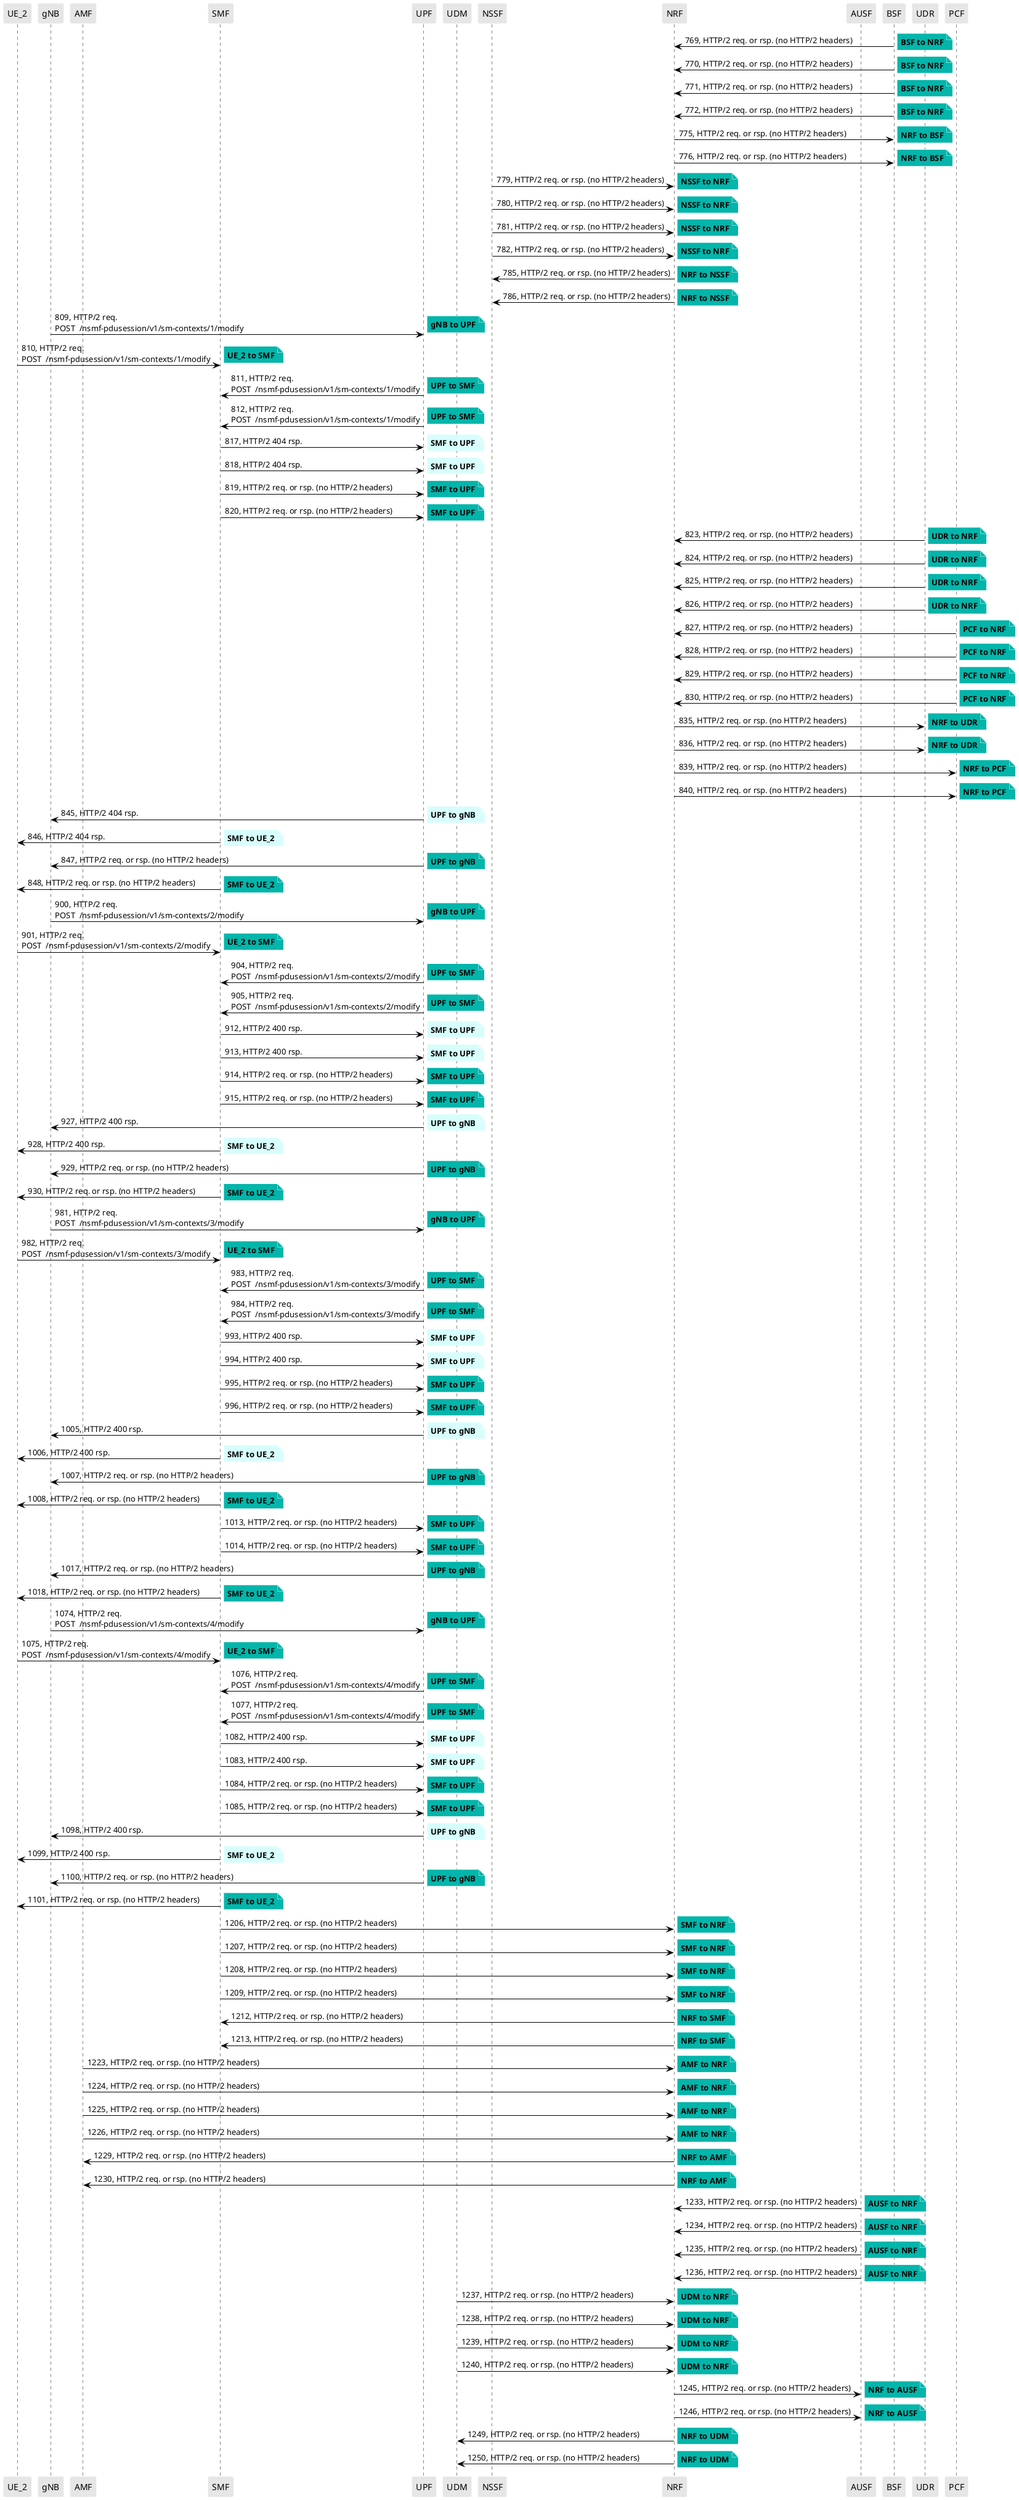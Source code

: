 @startuml
skinparam shadowing false
skinparam NoteBorderColor white
skinparam sequence {
    ArrowColor black
    LifeLineBorderColor black
    LifeLineBackgroundColor black
    ParticipantBorderColor white
    ParticipantBackgroundColor #e6e6e6
}
participant "UE_2"
participant "gNB"
participant "AMF"
participant "SMF"
participant "UPF"
participant "UDM"
participant "NSSF"
participant "NRF"
participant "AUSF"
participant "BSF"
participant "UDR"
participant "PCF"

"BSF" -> "NRF": 769, HTTP/2 req. or rsp. (no HTTP/2 headers)

note right #03B5AA
**BSF to NRF**
end note

"BSF" -> "NRF": 770, HTTP/2 req. or rsp. (no HTTP/2 headers)

note right #03B5AA
**BSF to NRF**
end note

"BSF" -> "NRF": 771, HTTP/2 req. or rsp. (no HTTP/2 headers)

note right #03B5AA
**BSF to NRF**
end note

"BSF" -> "NRF": 772, HTTP/2 req. or rsp. (no HTTP/2 headers)

note right #03B5AA
**BSF to NRF**
end note

"NRF" -> "BSF": 775, HTTP/2 req. or rsp. (no HTTP/2 headers)

note right #03B5AA
**NRF to BSF**
end note

"NRF" -> "BSF": 776, HTTP/2 req. or rsp. (no HTTP/2 headers)

note right #03B5AA
**NRF to BSF**
end note

"NSSF" -> "NRF": 779, HTTP/2 req. or rsp. (no HTTP/2 headers)

note right #03B5AA
**NSSF to NRF**
end note

"NSSF" -> "NRF": 780, HTTP/2 req. or rsp. (no HTTP/2 headers)

note right #03B5AA
**NSSF to NRF**
end note

"NSSF" -> "NRF": 781, HTTP/2 req. or rsp. (no HTTP/2 headers)

note right #03B5AA
**NSSF to NRF**
end note

"NSSF" -> "NRF": 782, HTTP/2 req. or rsp. (no HTTP/2 headers)

note right #03B5AA
**NSSF to NRF**
end note

"NRF" -> "NSSF": 785, HTTP/2 req. or rsp. (no HTTP/2 headers)

note right #03B5AA
**NRF to NSSF**
end note

"NRF" -> "NSSF": 786, HTTP/2 req. or rsp. (no HTTP/2 headers)

note right #03B5AA
**NRF to NSSF**
end note

"gNB" -> "UPF": 809, HTTP/2 req.\nPOST  /nsmf-pdusession/v1/sm-contexts/1/modify

note right #03B5AA
**gNB to UPF**
end note

"UE_2" -> "SMF": 810, HTTP/2 req.\nPOST  /nsmf-pdusession/v1/sm-contexts/1/modify

note right #03B5AA
**UE_2 to SMF**
end note

"UPF" -> "SMF": 811, HTTP/2 req.\nPOST  /nsmf-pdusession/v1/sm-contexts/1/modify

note right #03B5AA
**UPF to SMF**
end note

"UPF" -> "SMF": 812, HTTP/2 req.\nPOST  /nsmf-pdusession/v1/sm-contexts/1/modify

note right #03B5AA
**UPF to SMF**
end note

"SMF" -> "UPF": 817, HTTP/2 404 rsp.

note right #D7FEFC
**SMF to UPF**
end note

"SMF" -> "UPF": 818, HTTP/2 404 rsp.

note right #D7FEFC
**SMF to UPF**
end note

"SMF" -> "UPF": 819, HTTP/2 req. or rsp. (no HTTP/2 headers)

note right #03B5AA
**SMF to UPF**
end note

"SMF" -> "UPF": 820, HTTP/2 req. or rsp. (no HTTP/2 headers)

note right #03B5AA
**SMF to UPF**
end note

"UDR" -> "NRF": 823, HTTP/2 req. or rsp. (no HTTP/2 headers)

note right #03B5AA
**UDR to NRF**
end note

"UDR" -> "NRF": 824, HTTP/2 req. or rsp. (no HTTP/2 headers)

note right #03B5AA
**UDR to NRF**
end note

"UDR" -> "NRF": 825, HTTP/2 req. or rsp. (no HTTP/2 headers)

note right #03B5AA
**UDR to NRF**
end note

"UDR" -> "NRF": 826, HTTP/2 req. or rsp. (no HTTP/2 headers)

note right #03B5AA
**UDR to NRF**
end note

"PCF" -> "NRF": 827, HTTP/2 req. or rsp. (no HTTP/2 headers)

note right #03B5AA
**PCF to NRF**
end note

"PCF" -> "NRF": 828, HTTP/2 req. or rsp. (no HTTP/2 headers)

note right #03B5AA
**PCF to NRF**
end note

"PCF" -> "NRF": 829, HTTP/2 req. or rsp. (no HTTP/2 headers)

note right #03B5AA
**PCF to NRF**
end note

"PCF" -> "NRF": 830, HTTP/2 req. or rsp. (no HTTP/2 headers)

note right #03B5AA
**PCF to NRF**
end note

"NRF" -> "UDR": 835, HTTP/2 req. or rsp. (no HTTP/2 headers)

note right #03B5AA
**NRF to UDR**
end note

"NRF" -> "UDR": 836, HTTP/2 req. or rsp. (no HTTP/2 headers)

note right #03B5AA
**NRF to UDR**
end note

"NRF" -> "PCF": 839, HTTP/2 req. or rsp. (no HTTP/2 headers)

note right #03B5AA
**NRF to PCF**
end note

"NRF" -> "PCF": 840, HTTP/2 req. or rsp. (no HTTP/2 headers)

note right #03B5AA
**NRF to PCF**
end note

"UPF" -> "gNB": 845, HTTP/2 404 rsp.

note right #D7FEFC
**UPF to gNB**
end note

"SMF" -> "UE_2": 846, HTTP/2 404 rsp.

note right #D7FEFC
**SMF to UE_2**
end note

"UPF" -> "gNB": 847, HTTP/2 req. or rsp. (no HTTP/2 headers)

note right #03B5AA
**UPF to gNB**
end note

"SMF" -> "UE_2": 848, HTTP/2 req. or rsp. (no HTTP/2 headers)

note right #03B5AA
**SMF to UE_2**
end note

"gNB" -> "UPF": 900, HTTP/2 req.\nPOST  /nsmf-pdusession/v1/sm-contexts/2/modify

note right #03B5AA
**gNB to UPF**
end note

"UE_2" -> "SMF": 901, HTTP/2 req.\nPOST  /nsmf-pdusession/v1/sm-contexts/2/modify

note right #03B5AA
**UE_2 to SMF**
end note

"UPF" -> "SMF": 904, HTTP/2 req.\nPOST  /nsmf-pdusession/v1/sm-contexts/2/modify

note right #03B5AA
**UPF to SMF**
end note

"UPF" -> "SMF": 905, HTTP/2 req.\nPOST  /nsmf-pdusession/v1/sm-contexts/2/modify

note right #03B5AA
**UPF to SMF**
end note

"SMF" -> "UPF": 912, HTTP/2 400 rsp.

note right #D7FEFC
**SMF to UPF**
end note

"SMF" -> "UPF": 913, HTTP/2 400 rsp.

note right #D7FEFC
**SMF to UPF**
end note

"SMF" -> "UPF": 914, HTTP/2 req. or rsp. (no HTTP/2 headers)

note right #03B5AA
**SMF to UPF**
end note

"SMF" -> "UPF": 915, HTTP/2 req. or rsp. (no HTTP/2 headers)

note right #03B5AA
**SMF to UPF**
end note

"UPF" -> "gNB": 927, HTTP/2 400 rsp.

note right #D7FEFC
**UPF to gNB**
end note

"SMF" -> "UE_2": 928, HTTP/2 400 rsp.

note right #D7FEFC
**SMF to UE_2**
end note

"UPF" -> "gNB": 929, HTTP/2 req. or rsp. (no HTTP/2 headers)

note right #03B5AA
**UPF to gNB**
end note

"SMF" -> "UE_2": 930, HTTP/2 req. or rsp. (no HTTP/2 headers)

note right #03B5AA
**SMF to UE_2**
end note

"gNB" -> "UPF": 981, HTTP/2 req.\nPOST  /nsmf-pdusession/v1/sm-contexts/3/modify

note right #03B5AA
**gNB to UPF**
end note

"UE_2" -> "SMF": 982, HTTP/2 req.\nPOST  /nsmf-pdusession/v1/sm-contexts/3/modify

note right #03B5AA
**UE_2 to SMF**
end note

"UPF" -> "SMF": 983, HTTP/2 req.\nPOST  /nsmf-pdusession/v1/sm-contexts/3/modify

note right #03B5AA
**UPF to SMF**
end note

"UPF" -> "SMF": 984, HTTP/2 req.\nPOST  /nsmf-pdusession/v1/sm-contexts/3/modify

note right #03B5AA
**UPF to SMF**
end note

"SMF" -> "UPF": 993, HTTP/2 400 rsp.

note right #D7FEFC
**SMF to UPF**
end note

"SMF" -> "UPF": 994, HTTP/2 400 rsp.

note right #D7FEFC
**SMF to UPF**
end note

"SMF" -> "UPF": 995, HTTP/2 req. or rsp. (no HTTP/2 headers)

note right #03B5AA
**SMF to UPF**
end note

"SMF" -> "UPF": 996, HTTP/2 req. or rsp. (no HTTP/2 headers)

note right #03B5AA
**SMF to UPF**
end note

"UPF" -> "gNB": 1005, HTTP/2 400 rsp.

note right #D7FEFC
**UPF to gNB**
end note

"SMF" -> "UE_2": 1006, HTTP/2 400 rsp.

note right #D7FEFC
**SMF to UE_2**
end note

"UPF" -> "gNB": 1007, HTTP/2 req. or rsp. (no HTTP/2 headers)

note right #03B5AA
**UPF to gNB**
end note

"SMF" -> "UE_2": 1008, HTTP/2 req. or rsp. (no HTTP/2 headers)

note right #03B5AA
**SMF to UE_2**
end note

"SMF" -> "UPF": 1013, HTTP/2 req. or rsp. (no HTTP/2 headers)

note right #03B5AA
**SMF to UPF**
end note

"SMF" -> "UPF": 1014, HTTP/2 req. or rsp. (no HTTP/2 headers)

note right #03B5AA
**SMF to UPF**
end note

"UPF" -> "gNB": 1017, HTTP/2 req. or rsp. (no HTTP/2 headers)

note right #03B5AA
**UPF to gNB**
end note

"SMF" -> "UE_2": 1018, HTTP/2 req. or rsp. (no HTTP/2 headers)

note right #03B5AA
**SMF to UE_2**
end note

"gNB" -> "UPF": 1074, HTTP/2 req.\nPOST  /nsmf-pdusession/v1/sm-contexts/4/modify

note right #03B5AA
**gNB to UPF**
end note

"UE_2" -> "SMF": 1075, HTTP/2 req.\nPOST  /nsmf-pdusession/v1/sm-contexts/4/modify

note right #03B5AA
**UE_2 to SMF**
end note

"UPF" -> "SMF": 1076, HTTP/2 req.\nPOST  /nsmf-pdusession/v1/sm-contexts/4/modify

note right #03B5AA
**UPF to SMF**
end note

"UPF" -> "SMF": 1077, HTTP/2 req.\nPOST  /nsmf-pdusession/v1/sm-contexts/4/modify

note right #03B5AA
**UPF to SMF**
end note

"SMF" -> "UPF": 1082, HTTP/2 400 rsp.

note right #D7FEFC
**SMF to UPF**
end note

"SMF" -> "UPF": 1083, HTTP/2 400 rsp.

note right #D7FEFC
**SMF to UPF**
end note

"SMF" -> "UPF": 1084, HTTP/2 req. or rsp. (no HTTP/2 headers)

note right #03B5AA
**SMF to UPF**
end note

"SMF" -> "UPF": 1085, HTTP/2 req. or rsp. (no HTTP/2 headers)

note right #03B5AA
**SMF to UPF**
end note

"UPF" -> "gNB": 1098, HTTP/2 400 rsp.

note right #D7FEFC
**UPF to gNB**
end note

"SMF" -> "UE_2": 1099, HTTP/2 400 rsp.

note right #D7FEFC
**SMF to UE_2**
end note

"UPF" -> "gNB": 1100, HTTP/2 req. or rsp. (no HTTP/2 headers)

note right #03B5AA
**UPF to gNB**
end note

"SMF" -> "UE_2": 1101, HTTP/2 req. or rsp. (no HTTP/2 headers)

note right #03B5AA
**SMF to UE_2**
end note

"SMF" -> "NRF": 1206, HTTP/2 req. or rsp. (no HTTP/2 headers)

note right #03B5AA
**SMF to NRF**
end note

"SMF" -> "NRF": 1207, HTTP/2 req. or rsp. (no HTTP/2 headers)

note right #03B5AA
**SMF to NRF**
end note

"SMF" -> "NRF": 1208, HTTP/2 req. or rsp. (no HTTP/2 headers)

note right #03B5AA
**SMF to NRF**
end note

"SMF" -> "NRF": 1209, HTTP/2 req. or rsp. (no HTTP/2 headers)

note right #03B5AA
**SMF to NRF**
end note

"NRF" -> "SMF": 1212, HTTP/2 req. or rsp. (no HTTP/2 headers)

note right #03B5AA
**NRF to SMF**
end note

"NRF" -> "SMF": 1213, HTTP/2 req. or rsp. (no HTTP/2 headers)

note right #03B5AA
**NRF to SMF**
end note

"AMF" -> "NRF": 1223, HTTP/2 req. or rsp. (no HTTP/2 headers)

note right #03B5AA
**AMF to NRF**
end note

"AMF" -> "NRF": 1224, HTTP/2 req. or rsp. (no HTTP/2 headers)

note right #03B5AA
**AMF to NRF**
end note

"AMF" -> "NRF": 1225, HTTP/2 req. or rsp. (no HTTP/2 headers)

note right #03B5AA
**AMF to NRF**
end note

"AMF" -> "NRF": 1226, HTTP/2 req. or rsp. (no HTTP/2 headers)

note right #03B5AA
**AMF to NRF**
end note

"NRF" -> "AMF": 1229, HTTP/2 req. or rsp. (no HTTP/2 headers)

note right #03B5AA
**NRF to AMF**
end note

"NRF" -> "AMF": 1230, HTTP/2 req. or rsp. (no HTTP/2 headers)

note right #03B5AA
**NRF to AMF**
end note

"AUSF" -> "NRF": 1233, HTTP/2 req. or rsp. (no HTTP/2 headers)

note right #03B5AA
**AUSF to NRF**
end note

"AUSF" -> "NRF": 1234, HTTP/2 req. or rsp. (no HTTP/2 headers)

note right #03B5AA
**AUSF to NRF**
end note

"AUSF" -> "NRF": 1235, HTTP/2 req. or rsp. (no HTTP/2 headers)

note right #03B5AA
**AUSF to NRF**
end note

"AUSF" -> "NRF": 1236, HTTP/2 req. or rsp. (no HTTP/2 headers)

note right #03B5AA
**AUSF to NRF**
end note

"UDM" -> "NRF": 1237, HTTP/2 req. or rsp. (no HTTP/2 headers)

note right #03B5AA
**UDM to NRF**
end note

"UDM" -> "NRF": 1238, HTTP/2 req. or rsp. (no HTTP/2 headers)

note right #03B5AA
**UDM to NRF**
end note

"UDM" -> "NRF": 1239, HTTP/2 req. or rsp. (no HTTP/2 headers)

note right #03B5AA
**UDM to NRF**
end note

"UDM" -> "NRF": 1240, HTTP/2 req. or rsp. (no HTTP/2 headers)

note right #03B5AA
**UDM to NRF**
end note

"NRF" -> "AUSF": 1245, HTTP/2 req. or rsp. (no HTTP/2 headers)

note right #03B5AA
**NRF to AUSF**
end note

"NRF" -> "AUSF": 1246, HTTP/2 req. or rsp. (no HTTP/2 headers)

note right #03B5AA
**NRF to AUSF**
end note

"NRF" -> "UDM": 1249, HTTP/2 req. or rsp. (no HTTP/2 headers)

note right #03B5AA
**NRF to UDM**
end note

"NRF" -> "UDM": 1250, HTTP/2 req. or rsp. (no HTTP/2 headers)

note right #03B5AA
**NRF to UDM**
end note

@enduml
